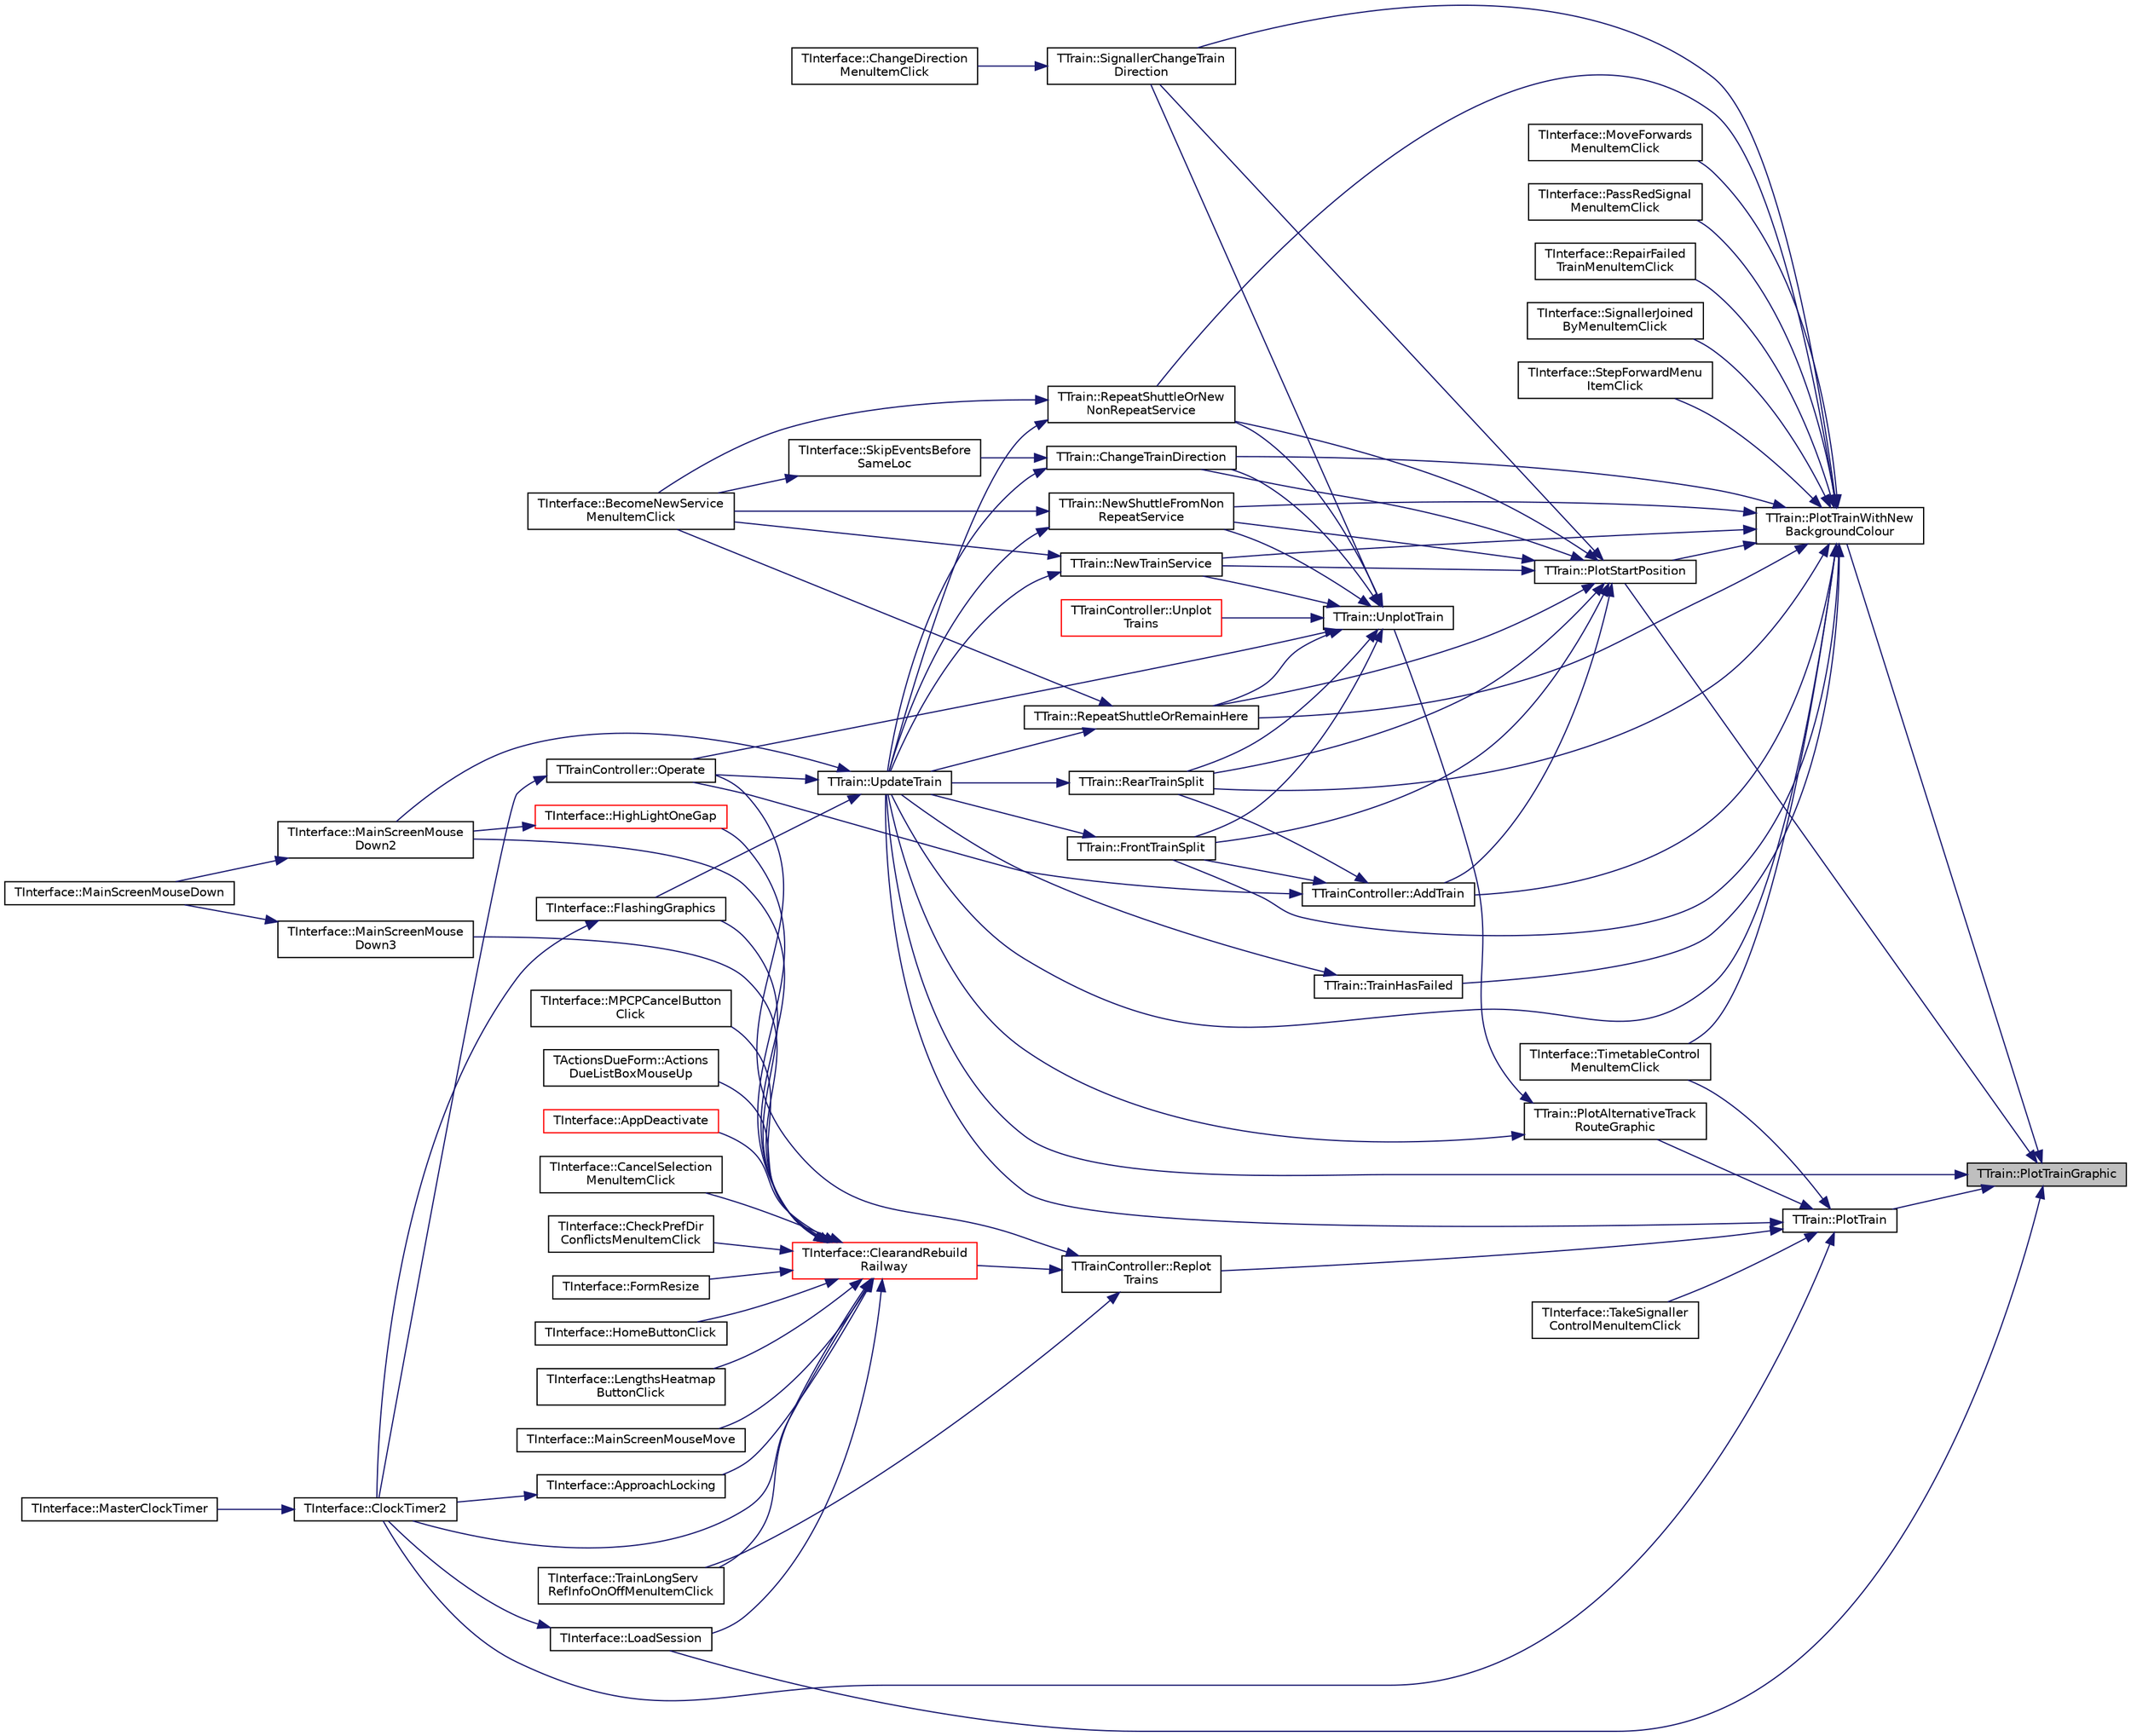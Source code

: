 digraph "TTrain::PlotTrainGraphic"
{
 // INTERACTIVE_SVG=YES
 // LATEX_PDF_SIZE
  edge [fontname="Helvetica",fontsize="10",labelfontname="Helvetica",labelfontsize="10"];
  node [fontname="Helvetica",fontsize="10",shape=record];
  rankdir="RL";
  Node1 [label="TTrain::PlotTrainGraphic",height=0.2,width=0.4,color="black", fillcolor="grey75", style="filled", fontcolor="black",tooltip="Plot the train's headcode character corresponding to ArrayNumber."];
  Node1 -> Node2 [dir="back",color="midnightblue",fontsize="10",style="solid",fontname="Helvetica"];
  Node2 [label="TInterface::LoadSession",height=0.2,width=0.4,color="black", fillcolor="white", style="filled",URL="$class_t_interface.html#a636b1b4bd29f2678a3290ed2d282f1c2",tooltip="Load a session file."];
  Node2 -> Node3 [dir="back",color="midnightblue",fontsize="10",style="solid",fontname="Helvetica"];
  Node3 [label="TInterface::ClockTimer2",height=0.2,width=0.4,color="black", fillcolor="white", style="filled",URL="$class_t_interface.html#a6139ffb52492eb89e5487a8a3cd647b5",tooltip="The main loop, called every clock tick via MasterClockTimer."];
  Node3 -> Node4 [dir="back",color="midnightblue",fontsize="10",style="solid",fontname="Helvetica"];
  Node4 [label="TInterface::MasterClockTimer",height=0.2,width=0.4,color="black", fillcolor="white", style="filled",URL="$class_t_interface.html#ace30a12d923fc7fb489afabb0a09aa4f",tooltip=" "];
  Node1 -> Node5 [dir="back",color="midnightblue",fontsize="10",style="solid",fontname="Helvetica"];
  Node5 [label="TTrain::PlotStartPosition",height=0.2,width=0.4,color="black", fillcolor="white", style="filled",URL="$class_t_train.html#a43cd691f12297c4c13a19791329dd627",tooltip="Plots the train and sets up all relevant members for a new train when it is introduced into the railw..."];
  Node5 -> Node6 [dir="back",color="midnightblue",fontsize="10",style="solid",fontname="Helvetica"];
  Node6 [label="TTrainController::AddTrain",height=0.2,width=0.4,color="black", fillcolor="white", style="filled",URL="$class_t_train_controller.html#aa895b60238810a9d134cd5b9c886da56",tooltip="Introduce a new train to the railway, with the characteristics specified, returns true for success,..."];
  Node6 -> Node7 [dir="back",color="midnightblue",fontsize="10",style="solid",fontname="Helvetica"];
  Node7 [label="TTrain::FrontTrainSplit",height=0.2,width=0.4,color="black", fillcolor="white", style="filled",URL="$class_t_train.html#ad666fb061d1da7c44a72ec963c2098aa",tooltip="Carry out the actions needed when a train is to split from the front."];
  Node7 -> Node8 [dir="back",color="midnightblue",fontsize="10",style="solid",fontname="Helvetica"];
  Node8 [label="TTrain::UpdateTrain",height=0.2,width=0.4,color="black", fillcolor="white", style="filled",URL="$class_t_train.html#a89ad640ecf8f5163c40727b4e28575fc",tooltip="Major function called at each clock tick for each train & handles all train movement & associated act..."];
  Node8 -> Node9 [dir="back",color="midnightblue",fontsize="10",style="solid",fontname="Helvetica"];
  Node9 [label="TInterface::FlashingGraphics",height=0.2,width=0.4,color="black", fillcolor="white", style="filled",URL="$class_t_interface.html#a7e6535742855a19cb3e35b1711a7ab59",tooltip="Deal with any warning graphics that need to flash (call on, signal stop, crash etc),..."];
  Node9 -> Node3 [dir="back",color="midnightblue",fontsize="10",style="solid",fontname="Helvetica"];
  Node8 -> Node10 [dir="back",color="midnightblue",fontsize="10",style="solid",fontname="Helvetica"];
  Node10 [label="TInterface::MainScreenMouse\lDown2",height=0.2,width=0.4,color="black", fillcolor="white", style="filled",URL="$class_t_interface.html#abf07d5edc1507de381825f17620748b2",tooltip="Called when mouse button clicked in zoom-in mode."];
  Node10 -> Node11 [dir="back",color="midnightblue",fontsize="10",style="solid",fontname="Helvetica"];
  Node11 [label="TInterface::MainScreenMouseDown",height=0.2,width=0.4,color="black", fillcolor="white", style="filled",URL="$class_t_interface.html#a7f37862fb9e01e1328d9fd3fd8c50094",tooltip=" "];
  Node8 -> Node12 [dir="back",color="midnightblue",fontsize="10",style="solid",fontname="Helvetica"];
  Node12 [label="TTrainController::Operate",height=0.2,width=0.4,color="black", fillcolor="white", style="filled",URL="$class_t_train_controller.html#a20a1576dea1d86ed78fc5e9f46343481",tooltip="called every clock tick to introduce new trains and update existing trains"];
  Node12 -> Node3 [dir="back",color="midnightblue",fontsize="10",style="solid",fontname="Helvetica"];
  Node6 -> Node12 [dir="back",color="midnightblue",fontsize="10",style="solid",fontname="Helvetica"];
  Node6 -> Node13 [dir="back",color="midnightblue",fontsize="10",style="solid",fontname="Helvetica"];
  Node13 [label="TTrain::RearTrainSplit",height=0.2,width=0.4,color="black", fillcolor="white", style="filled",URL="$class_t_train.html#ad64c5823265b0c611c2e5f0613317aa5",tooltip="Carry out the actions needed when a train is to split from the rear."];
  Node13 -> Node8 [dir="back",color="midnightblue",fontsize="10",style="solid",fontname="Helvetica"];
  Node5 -> Node14 [dir="back",color="midnightblue",fontsize="10",style="solid",fontname="Helvetica"];
  Node14 [label="TTrain::ChangeTrainDirection",height=0.2,width=0.4,color="black", fillcolor="white", style="filled",URL="$class_t_train.html#aaac04c1b5e358a69e1930bae9ca6f429",tooltip="Reverses the direction of motion of the train."];
  Node14 -> Node15 [dir="back",color="midnightblue",fontsize="10",style="solid",fontname="Helvetica"];
  Node15 [label="TInterface::SkipEventsBefore\lSameLoc",height=0.2,width=0.4,color="black", fillcolor="white", style="filled",URL="$class_t_interface.html#a528675bee2f8940b6fb3de82ebdd9cc1",tooltip="< used when change early to the next service (Fns, Fns-sh, Frh-sh or F-nshs) to advance the action po..."];
  Node15 -> Node16 [dir="back",color="midnightblue",fontsize="10",style="solid",fontname="Helvetica"];
  Node16 [label="TInterface::BecomeNewService\lMenuItemClick",height=0.2,width=0.4,color="black", fillcolor="white", style="filled",URL="$class_t_interface.html#a0e9af41ff305fe2813385fce38b73206",tooltip=" "];
  Node14 -> Node8 [dir="back",color="midnightblue",fontsize="10",style="solid",fontname="Helvetica"];
  Node5 -> Node7 [dir="back",color="midnightblue",fontsize="10",style="solid",fontname="Helvetica"];
  Node5 -> Node17 [dir="back",color="midnightblue",fontsize="10",style="solid",fontname="Helvetica"];
  Node17 [label="TTrain::NewShuttleFromNon\lRepeatService",height=0.2,width=0.4,color="black", fillcolor="white", style="filled",URL="$class_t_train.html#a2bde9b347632a790874abfee29758d32",tooltip="Carry out the actions needed when a new shuttle service is created from a non-repeating (F-nshs) serv..."];
  Node17 -> Node16 [dir="back",color="midnightblue",fontsize="10",style="solid",fontname="Helvetica"];
  Node17 -> Node8 [dir="back",color="midnightblue",fontsize="10",style="solid",fontname="Helvetica"];
  Node5 -> Node18 [dir="back",color="midnightblue",fontsize="10",style="solid",fontname="Helvetica"];
  Node18 [label="TTrain::NewTrainService",height=0.2,width=0.4,color="black", fillcolor="white", style="filled",URL="$class_t_train.html#a68bda28987bb7b9d7e52b35abb2399de",tooltip="Carry out the actions needed when a train forms a new service (code Fns)"];
  Node18 -> Node16 [dir="back",color="midnightblue",fontsize="10",style="solid",fontname="Helvetica"];
  Node18 -> Node8 [dir="back",color="midnightblue",fontsize="10",style="solid",fontname="Helvetica"];
  Node5 -> Node13 [dir="back",color="midnightblue",fontsize="10",style="solid",fontname="Helvetica"];
  Node5 -> Node19 [dir="back",color="midnightblue",fontsize="10",style="solid",fontname="Helvetica"];
  Node19 [label="TTrain::RepeatShuttleOrNew\lNonRepeatService",height=0.2,width=0.4,color="black", fillcolor="white", style="filled",URL="$class_t_train.html#a648f31ead801d51160c024f1ead459c8",tooltip="Carry out the actions needed to create either a new shuttle service or (if all repeats have finished)..."];
  Node19 -> Node16 [dir="back",color="midnightblue",fontsize="10",style="solid",fontname="Helvetica"];
  Node19 -> Node8 [dir="back",color="midnightblue",fontsize="10",style="solid",fontname="Helvetica"];
  Node5 -> Node20 [dir="back",color="midnightblue",fontsize="10",style="solid",fontname="Helvetica"];
  Node20 [label="TTrain::RepeatShuttleOrRemainHere",height=0.2,width=0.4,color="black", fillcolor="white", style="filled",URL="$class_t_train.html#a1f4b4616c1167ff2ef83b2df48545c6b",tooltip="Carry out the actions needed to create either a new shuttle service or (if all repeats have finished)..."];
  Node20 -> Node16 [dir="back",color="midnightblue",fontsize="10",style="solid",fontname="Helvetica"];
  Node20 -> Node8 [dir="back",color="midnightblue",fontsize="10",style="solid",fontname="Helvetica"];
  Node5 -> Node21 [dir="back",color="midnightblue",fontsize="10",style="solid",fontname="Helvetica"];
  Node21 [label="TTrain::SignallerChangeTrain\lDirection",height=0.2,width=0.4,color="black", fillcolor="white", style="filled",URL="$class_t_train.html#affbb94aa088370056f8ca8c45a1fdd48",tooltip="Unplots & replots train, which checks for facing signal and sets StoppedAtSignal if req'd."];
  Node21 -> Node22 [dir="back",color="midnightblue",fontsize="10",style="solid",fontname="Helvetica"];
  Node22 [label="TInterface::ChangeDirection\lMenuItemClick",height=0.2,width=0.4,color="black", fillcolor="white", style="filled",URL="$class_t_interface.html#aaaf32c3c815553f7ba70698e0f0071bb",tooltip=" "];
  Node1 -> Node23 [dir="back",color="midnightblue",fontsize="10",style="solid",fontname="Helvetica"];
  Node23 [label="TTrain::PlotTrain",height=0.2,width=0.4,color="black", fillcolor="white", style="filled",URL="$class_t_train.html#a5fdef825574f0e546ab25169e9f8445d",tooltip="Plots the train on the display in normal (zoomed-in) mode."];
  Node23 -> Node3 [dir="back",color="midnightblue",fontsize="10",style="solid",fontname="Helvetica"];
  Node23 -> Node24 [dir="back",color="midnightblue",fontsize="10",style="solid",fontname="Helvetica"];
  Node24 [label="TTrain::PlotAlternativeTrack\lRouteGraphic",height=0.2,width=0.4,color="black", fillcolor="white", style="filled",URL="$class_t_train.html#aa21e18b3085773ca8351c446911611c1",tooltip="When a train moves off a bridge the other track may contain a route or have a train on it that has be..."];
  Node24 -> Node25 [dir="back",color="midnightblue",fontsize="10",style="solid",fontname="Helvetica"];
  Node25 [label="TTrain::UnplotTrain",height=0.2,width=0.4,color="black", fillcolor="white", style="filled",URL="$class_t_train.html#a4978a3050ca943076eb6cbd03eeee1d4",tooltip="Unplot train from screen in zoomed-in mode."];
  Node25 -> Node14 [dir="back",color="midnightblue",fontsize="10",style="solid",fontname="Helvetica"];
  Node25 -> Node7 [dir="back",color="midnightblue",fontsize="10",style="solid",fontname="Helvetica"];
  Node25 -> Node17 [dir="back",color="midnightblue",fontsize="10",style="solid",fontname="Helvetica"];
  Node25 -> Node18 [dir="back",color="midnightblue",fontsize="10",style="solid",fontname="Helvetica"];
  Node25 -> Node12 [dir="back",color="midnightblue",fontsize="10",style="solid",fontname="Helvetica"];
  Node25 -> Node13 [dir="back",color="midnightblue",fontsize="10",style="solid",fontname="Helvetica"];
  Node25 -> Node19 [dir="back",color="midnightblue",fontsize="10",style="solid",fontname="Helvetica"];
  Node25 -> Node20 [dir="back",color="midnightblue",fontsize="10",style="solid",fontname="Helvetica"];
  Node25 -> Node21 [dir="back",color="midnightblue",fontsize="10",style="solid",fontname="Helvetica"];
  Node25 -> Node26 [dir="back",color="midnightblue",fontsize="10",style="solid",fontname="Helvetica"];
  Node26 [label="TTrainController::Unplot\lTrains",height=0.2,width=0.4,color="red", fillcolor="white", style="filled",URL="$class_t_train_controller.html#a7e2abfcc38e51933883d959c4155aca0",tooltip="unplot all trains from screen"];
  Node24 -> Node8 [dir="back",color="midnightblue",fontsize="10",style="solid",fontname="Helvetica"];
  Node23 -> Node28 [dir="back",color="midnightblue",fontsize="10",style="solid",fontname="Helvetica"];
  Node28 [label="TTrainController::Replot\lTrains",height=0.2,width=0.4,color="black", fillcolor="white", style="filled",URL="$class_t_train_controller.html#a47676de8fc677dbcabf565569cb1435c",tooltip="plot all trains on the display"];
  Node28 -> Node29 [dir="back",color="midnightblue",fontsize="10",style="solid",fontname="Helvetica"];
  Node29 [label="TInterface::ClearandRebuild\lRailway",height=0.2,width=0.4,color="red", fillcolor="white", style="filled",URL="$class_t_interface.html#aaa05ac95703a25e1fb4863779854967c",tooltip="< Sets the information panel message for zoom-out or paused modes"];
  Node29 -> Node30 [dir="back",color="midnightblue",fontsize="10",style="solid",fontname="Helvetica"];
  Node30 [label="TActionsDueForm::Actions\lDueListBoxMouseUp",height=0.2,width=0.4,color="black", fillcolor="white", style="filled",URL="$class_t_actions_due_form.html#ac44cd181601f65f5944910f931c5d343",tooltip=" "];
  Node29 -> Node31 [dir="back",color="midnightblue",fontsize="10",style="solid",fontname="Helvetica"];
  Node31 [label="TInterface::AppDeactivate",height=0.2,width=0.4,color="red", fillcolor="white", style="filled",URL="$class_t_interface.html#a75f68c918750c0e007ea7a85d718e2ab",tooltip=" "];
  Node29 -> Node33 [dir="back",color="midnightblue",fontsize="10",style="solid",fontname="Helvetica"];
  Node33 [label="TInterface::ApproachLocking",height=0.2,width=0.4,color="black", fillcolor="white", style="filled",URL="$class_t_interface.html#a0a89df44c20c9e2c096e66e2950c79a6",tooltip="Function that deals with approach locking during ClockTimer2 function."];
  Node33 -> Node3 [dir="back",color="midnightblue",fontsize="10",style="solid",fontname="Helvetica"];
  Node29 -> Node34 [dir="back",color="midnightblue",fontsize="10",style="solid",fontname="Helvetica"];
  Node34 [label="TInterface::CancelSelection\lMenuItemClick",height=0.2,width=0.4,color="black", fillcolor="white", style="filled",URL="$class_t_interface.html#a2fb2cd7dbddb7fa689ea994e9ffc10ff",tooltip=" "];
  Node29 -> Node35 [dir="back",color="midnightblue",fontsize="10",style="solid",fontname="Helvetica"];
  Node35 [label="TInterface::CheckPrefDir\lConflictsMenuItemClick",height=0.2,width=0.4,color="black", fillcolor="white", style="filled",URL="$class_t_interface.html#ac41a9993a63b3b5b6a8acb30e8f606f5",tooltip=" "];
  Node29 -> Node3 [dir="back",color="midnightblue",fontsize="10",style="solid",fontname="Helvetica"];
  Node29 -> Node9 [dir="back",color="midnightblue",fontsize="10",style="solid",fontname="Helvetica"];
  Node29 -> Node36 [dir="back",color="midnightblue",fontsize="10",style="solid",fontname="Helvetica"];
  Node36 [label="TInterface::FormResize",height=0.2,width=0.4,color="black", fillcolor="white", style="filled",URL="$class_t_interface.html#a3fe9878a003d343a06f09c8f421e5a3b",tooltip=" "];
  Node29 -> Node37 [dir="back",color="midnightblue",fontsize="10",style="solid",fontname="Helvetica"];
  Node37 [label="TInterface::HighLightOneGap",height=0.2,width=0.4,color="red", fillcolor="white", style="filled",URL="$class_t_interface.html#a44bce128da0e5ae552031e39552d0c39",tooltip="Called during gap setting to mark a gap with a red ellipse and ask user to select the corresponding g..."];
  Node37 -> Node10 [dir="back",color="midnightblue",fontsize="10",style="solid",fontname="Helvetica"];
  Node29 -> Node135 [dir="back",color="midnightblue",fontsize="10",style="solid",fontname="Helvetica"];
  Node135 [label="TInterface::HomeButtonClick",height=0.2,width=0.4,color="black", fillcolor="white", style="filled",URL="$class_t_interface.html#a19e64ee6952b0fd3c260eb05c14a34c8",tooltip=" "];
  Node29 -> Node48 [dir="back",color="midnightblue",fontsize="10",style="solid",fontname="Helvetica"];
  Node48 [label="TInterface::LengthsHeatmap\lButtonClick",height=0.2,width=0.4,color="black", fillcolor="white", style="filled",URL="$class_t_interface.html#a35acc06d7509c368b02816710d3fbab4",tooltip=" "];
  Node29 -> Node2 [dir="back",color="midnightblue",fontsize="10",style="solid",fontname="Helvetica"];
  Node29 -> Node10 [dir="back",color="midnightblue",fontsize="10",style="solid",fontname="Helvetica"];
  Node29 -> Node54 [dir="back",color="midnightblue",fontsize="10",style="solid",fontname="Helvetica"];
  Node54 [label="TInterface::MainScreenMouse\lDown3",height=0.2,width=0.4,color="black", fillcolor="white", style="filled",URL="$class_t_interface.html#a8c96de45b013362b03ad0e8725a7c64b",tooltip="Called when mouse button clicked in zoom-out mode."];
  Node54 -> Node11 [dir="back",color="midnightblue",fontsize="10",style="solid",fontname="Helvetica"];
  Node29 -> Node136 [dir="back",color="midnightblue",fontsize="10",style="solid",fontname="Helvetica"];
  Node136 [label="TInterface::MainScreenMouseMove",height=0.2,width=0.4,color="black", fillcolor="white", style="filled",URL="$class_t_interface.html#abb268a3a209bc0d66111540c84345c1b",tooltip=" "];
  Node29 -> Node137 [dir="back",color="midnightblue",fontsize="10",style="solid",fontname="Helvetica"];
  Node137 [label="TInterface::MPCPCancelButton\lClick",height=0.2,width=0.4,color="black", fillcolor="white", style="filled",URL="$class_t_interface.html#acbfe5d5234713c3537cc5ca3ef17bda6",tooltip=" "];
  Node29 -> Node145 [dir="back",color="midnightblue",fontsize="10",style="solid",fontname="Helvetica"];
  Node145 [label="TInterface::TrainLongServ\lRefInfoOnOffMenuItemClick",height=0.2,width=0.4,color="black", fillcolor="white", style="filled",URL="$class_t_interface.html#a0c193116ef39efb292c08df6101155f5",tooltip=" "];
  Node28 -> Node12 [dir="back",color="midnightblue",fontsize="10",style="solid",fontname="Helvetica"];
  Node28 -> Node145 [dir="back",color="midnightblue",fontsize="10",style="solid",fontname="Helvetica"];
  Node23 -> Node146 [dir="back",color="midnightblue",fontsize="10",style="solid",fontname="Helvetica"];
  Node146 [label="TInterface::TakeSignaller\lControlMenuItemClick",height=0.2,width=0.4,color="black", fillcolor="white", style="filled",URL="$class_t_interface.html#ab5b80c76a8cc8d2c87f21d323f61c1ce",tooltip=" "];
  Node23 -> Node147 [dir="back",color="midnightblue",fontsize="10",style="solid",fontname="Helvetica"];
  Node147 [label="TInterface::TimetableControl\lMenuItemClick",height=0.2,width=0.4,color="black", fillcolor="white", style="filled",URL="$class_t_interface.html#aec12f0e481024f1268fad36e7188b7a4",tooltip=" "];
  Node23 -> Node8 [dir="back",color="midnightblue",fontsize="10",style="solid",fontname="Helvetica"];
  Node1 -> Node148 [dir="back",color="midnightblue",fontsize="10",style="solid",fontname="Helvetica"];
  Node148 [label="TTrain::PlotTrainWithNew\lBackgroundColour",height=0.2,width=0.4,color="black", fillcolor="white", style="filled",URL="$class_t_train.html#abfa6da75d034c737d53819e6edbfa3dc",tooltip="Changes the train's background colour (e.g. to pale green if stopped at a station) Note that this use..."];
  Node148 -> Node6 [dir="back",color="midnightblue",fontsize="10",style="solid",fontname="Helvetica"];
  Node148 -> Node14 [dir="back",color="midnightblue",fontsize="10",style="solid",fontname="Helvetica"];
  Node148 -> Node7 [dir="back",color="midnightblue",fontsize="10",style="solid",fontname="Helvetica"];
  Node148 -> Node149 [dir="back",color="midnightblue",fontsize="10",style="solid",fontname="Helvetica"];
  Node149 [label="TInterface::MoveForwards\lMenuItemClick",height=0.2,width=0.4,color="black", fillcolor="white", style="filled",URL="$class_t_interface.html#a50478cade5cae721121f5902528987a7",tooltip=" "];
  Node148 -> Node17 [dir="back",color="midnightblue",fontsize="10",style="solid",fontname="Helvetica"];
  Node148 -> Node18 [dir="back",color="midnightblue",fontsize="10",style="solid",fontname="Helvetica"];
  Node148 -> Node150 [dir="back",color="midnightblue",fontsize="10",style="solid",fontname="Helvetica"];
  Node150 [label="TInterface::PassRedSignal\lMenuItemClick",height=0.2,width=0.4,color="black", fillcolor="white", style="filled",URL="$class_t_interface.html#ad7aaed58c91a9ad9598e17fa615024da",tooltip=" "];
  Node148 -> Node5 [dir="back",color="midnightblue",fontsize="10",style="solid",fontname="Helvetica"];
  Node148 -> Node13 [dir="back",color="midnightblue",fontsize="10",style="solid",fontname="Helvetica"];
  Node148 -> Node151 [dir="back",color="midnightblue",fontsize="10",style="solid",fontname="Helvetica"];
  Node151 [label="TInterface::RepairFailed\lTrainMenuItemClick",height=0.2,width=0.4,color="black", fillcolor="white", style="filled",URL="$class_t_interface.html#ad3ddf42d51934815002002a770df766a",tooltip=" "];
  Node148 -> Node19 [dir="back",color="midnightblue",fontsize="10",style="solid",fontname="Helvetica"];
  Node148 -> Node20 [dir="back",color="midnightblue",fontsize="10",style="solid",fontname="Helvetica"];
  Node148 -> Node21 [dir="back",color="midnightblue",fontsize="10",style="solid",fontname="Helvetica"];
  Node148 -> Node152 [dir="back",color="midnightblue",fontsize="10",style="solid",fontname="Helvetica"];
  Node152 [label="TInterface::SignallerJoined\lByMenuItemClick",height=0.2,width=0.4,color="black", fillcolor="white", style="filled",URL="$class_t_interface.html#ad493289c9c9aa2e4d4e39329e80cc47c",tooltip=" "];
  Node148 -> Node153 [dir="back",color="midnightblue",fontsize="10",style="solid",fontname="Helvetica"];
  Node153 [label="TInterface::StepForwardMenu\lItemClick",height=0.2,width=0.4,color="black", fillcolor="white", style="filled",URL="$class_t_interface.html#a0cc484aa9bc0445312ef9191d8212f14",tooltip=" "];
  Node148 -> Node147 [dir="back",color="midnightblue",fontsize="10",style="solid",fontname="Helvetica"];
  Node148 -> Node154 [dir="back",color="midnightblue",fontsize="10",style="solid",fontname="Helvetica"];
  Node154 [label="TTrain::TrainHasFailed",height=0.2,width=0.4,color="black", fillcolor="white", style="filled",URL="$class_t_train.html#a84204e3d8492e73d1eebf0707c49f620",tooltip="Called when there is a random train failure."];
  Node154 -> Node8 [dir="back",color="midnightblue",fontsize="10",style="solid",fontname="Helvetica"];
  Node148 -> Node8 [dir="back",color="midnightblue",fontsize="10",style="solid",fontname="Helvetica"];
  Node1 -> Node8 [dir="back",color="midnightblue",fontsize="10",style="solid",fontname="Helvetica"];
}
